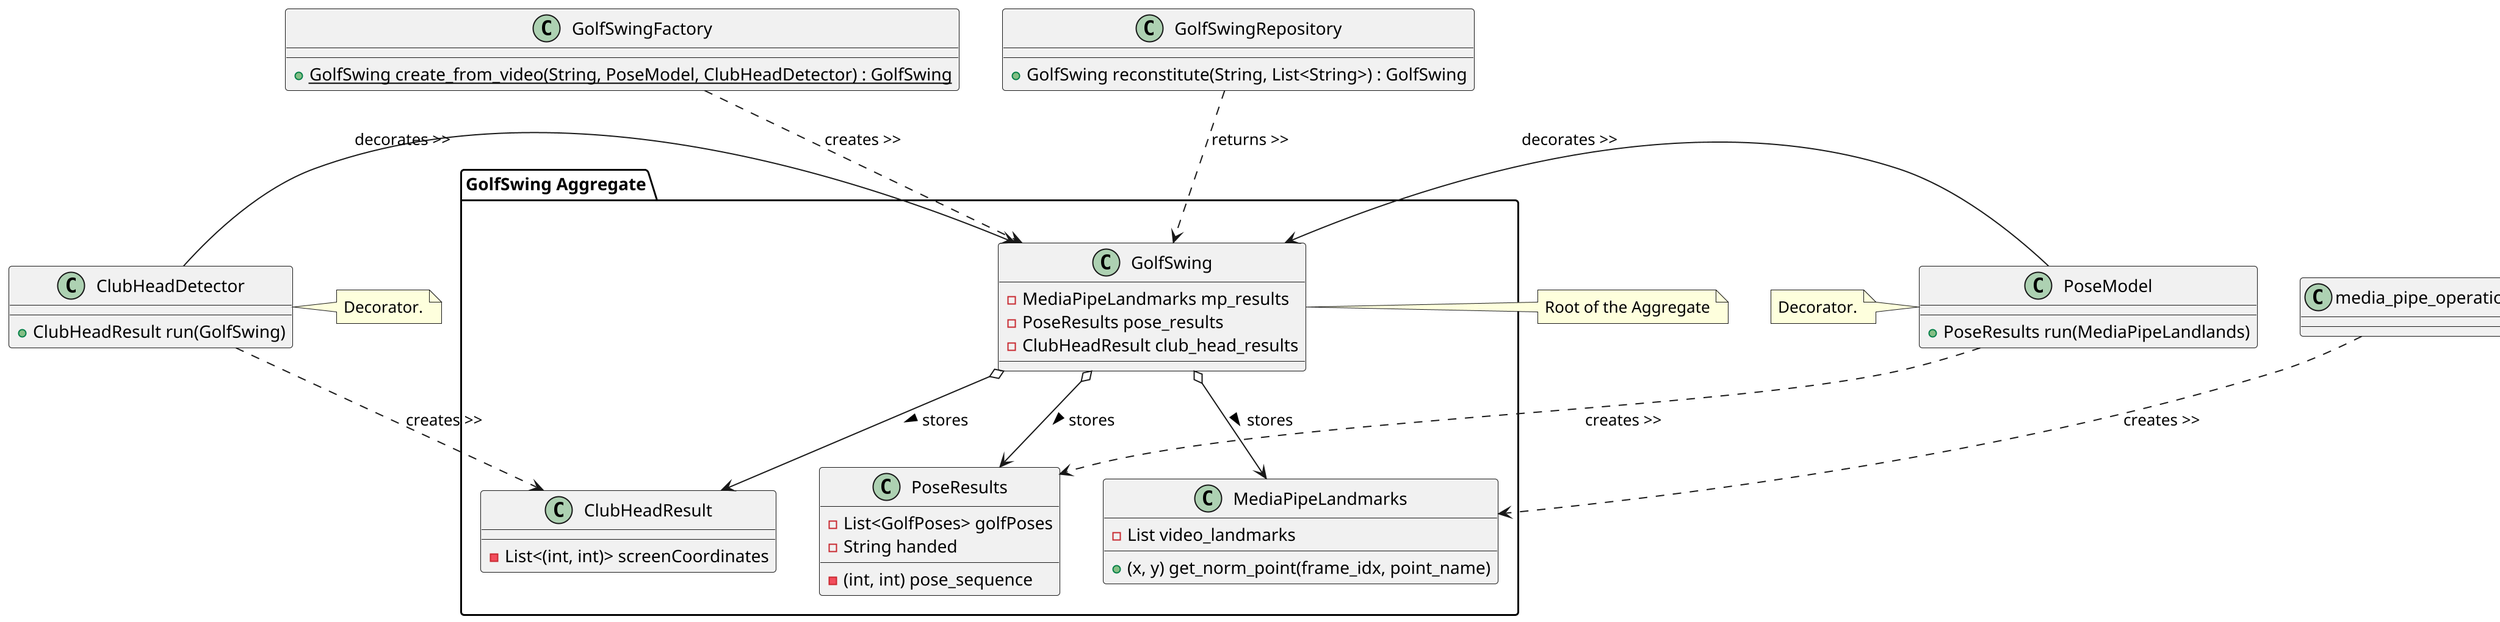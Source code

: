 @startuml
scale 2

' Define a package or boundary for the aggregate
package "GolfSwing Aggregate" {
    class GolfSwing {
      - MediaPipeLandmarks mp_results
      - PoseResults pose_results
      - ClubHeadResult club_head_results
    }

    class MediaPipeLandmarks {
      - List video_landmarks
      + (x, y) get_norm_point(frame_idx, point_name)
    }

    class PoseResults {
      - List<GolfPoses> golfPoses
      - (int, int) pose_sequence
      - String handed
    }

    class ClubHeadResult {
      - List<(int, int)> screenCoordinates
    }
}

' Other classes
class PoseModel {
  + PoseResults run(MediaPipeLandlands)
}

class ClubHeadDetector {
  + ClubHeadResult run(GolfSwing)
}

class GolfSwingFactory {
  + {static} GolfSwing create_from_video(String, PoseModel, ClubHeadDetector) : GolfSwing
}

class GolfSwingRepository {
  + GolfSwing reconstitute(String, List<String>) : GolfSwing
}

' Relationships
media_pipe_operations ..> MediaPipeLandmarks : creates >>
PoseModel ..> PoseResults : creates >>
ClubHeadDetector ..> ClubHeadResult : creates >>
ClubHeadDetector -left-> GolfSwing : decorates >>
PoseModel -left-> GolfSwing : decorates >>
GolfSwingFactory ..> GolfSwing : creates >>
GolfSwingRepository ..> GolfSwing : returns >>

' Aggregations
GolfSwing o-down-> MediaPipeLandmarks : stores >
GolfSwing o-down-> PoseResults : stores >
GolfSwing o-down-> ClubHeadResult : stores >

' Notes
note "Root of the Aggregate" as N1
N1 .left.> GolfSwing
note "Decorator." as N2
N2 .left.> ClubHeadDetector
note "Decorator." as N3
N3 .right.> PoseModel

@enduml

